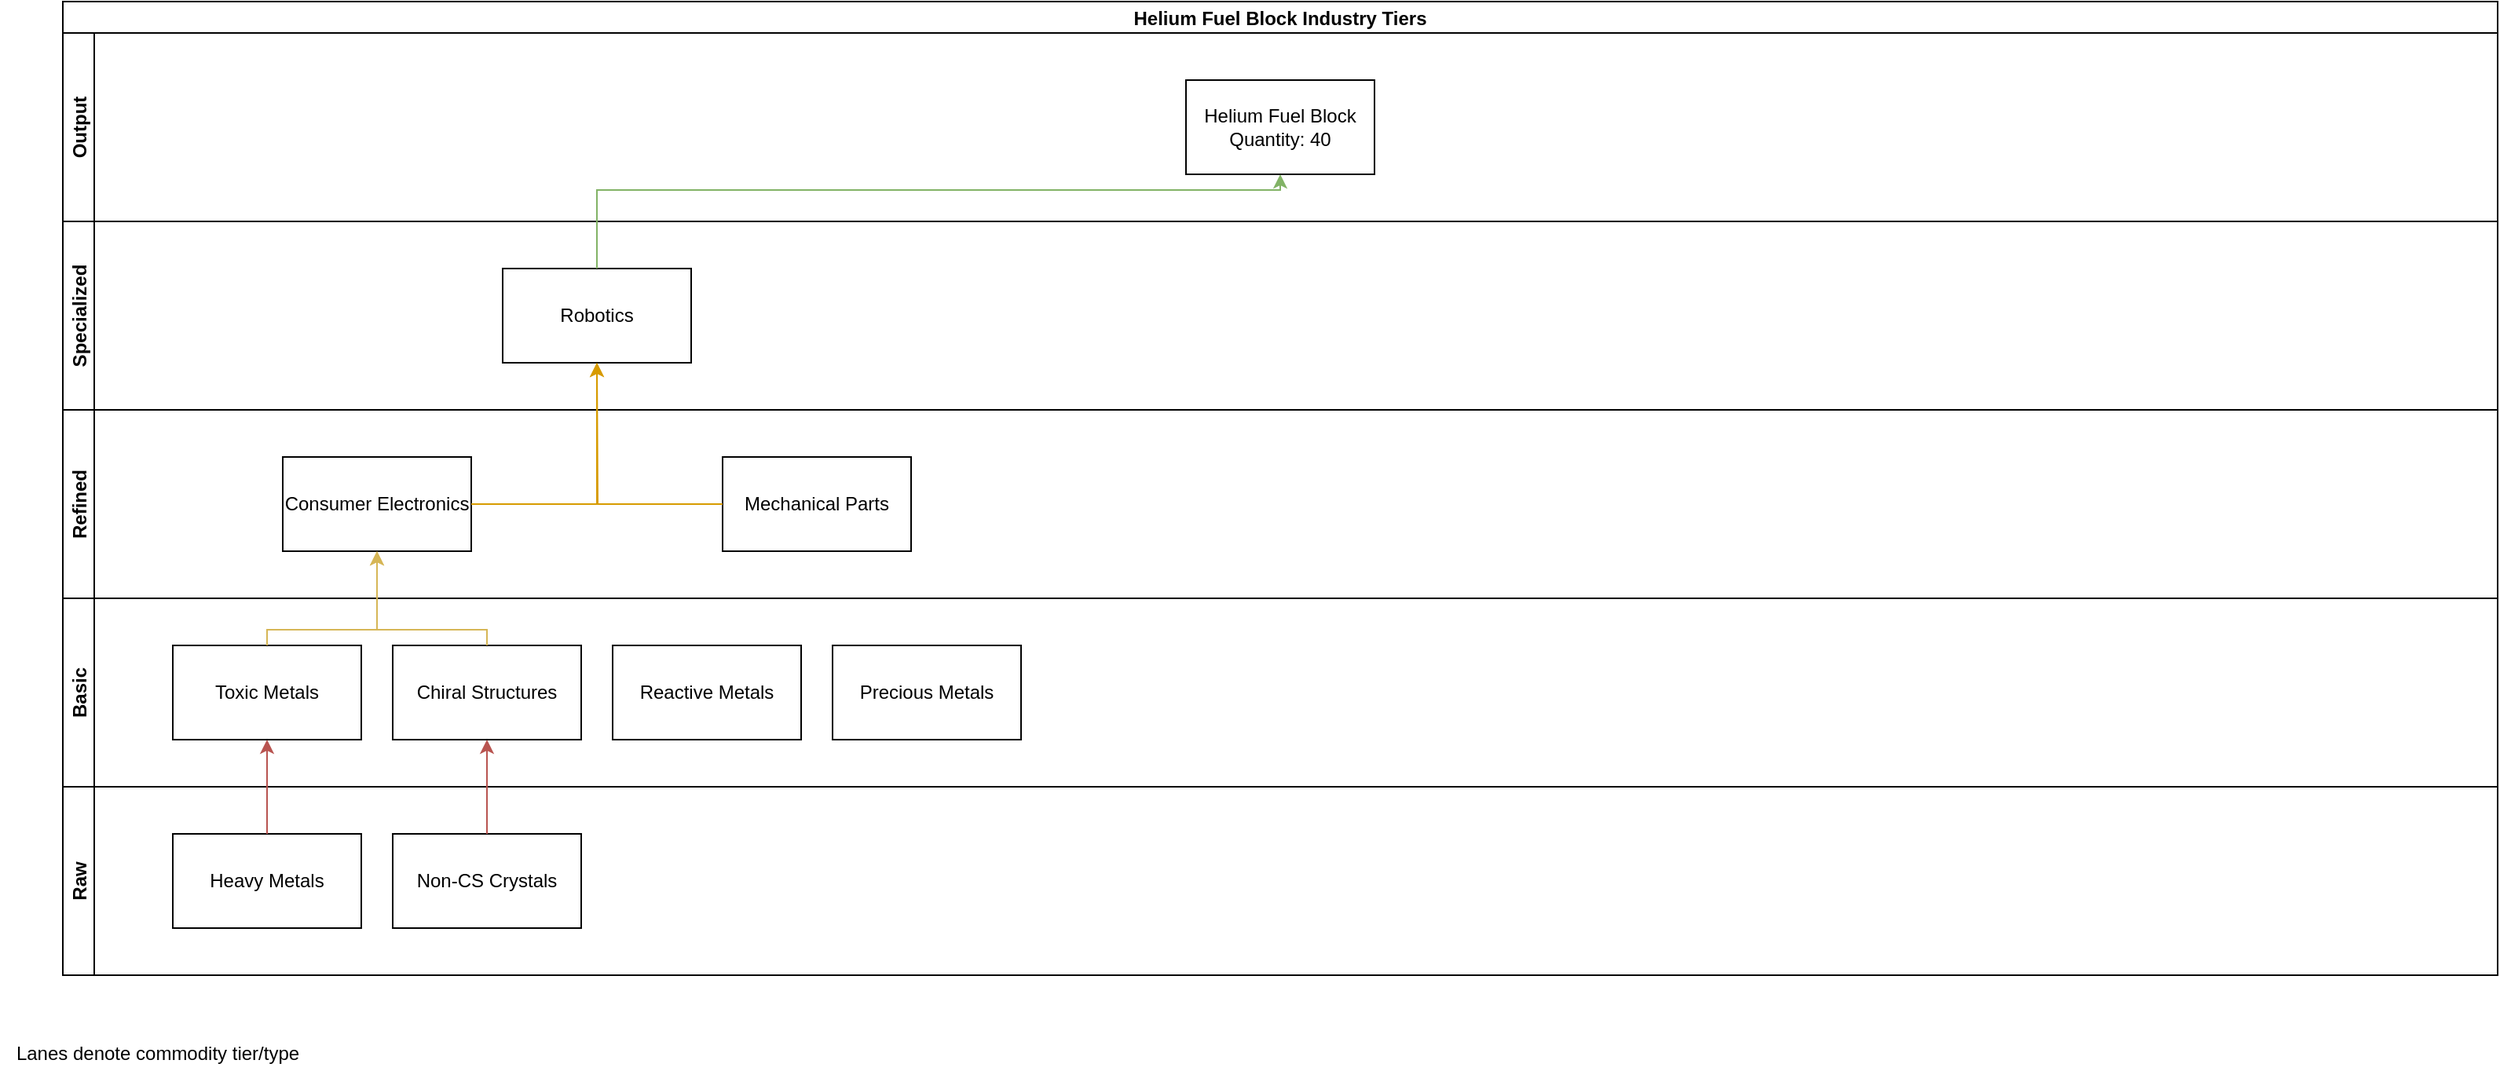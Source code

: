 <mxfile version="15.7.0" type="github">
  <diagram id="3TLoZ07AutrMq-KuwH9l" name="Helium Fuel Block">
    <mxGraphModel dx="946" dy="1969" grid="1" gridSize="10" guides="1" tooltips="1" connect="1" arrows="1" fold="1" page="1" pageScale="1" pageWidth="827" pageHeight="1169" math="0" shadow="0">
      <root>
        <mxCell id="0" />
        <mxCell id="1" parent="0" />
        <mxCell id="alUQvkPKiy3RBT4dOB0o-2" value="Helium Fuel Block Industry Tiers" style="swimlane;childLayout=stackLayout;resizeParent=1;resizeParentMax=0;horizontal=1;startSize=20;horizontalStack=0;" vertex="1" parent="1">
          <mxGeometry x="50" y="-10" width="1550" height="620" as="geometry" />
        </mxCell>
        <mxCell id="alUQvkPKiy3RBT4dOB0o-3" value="Output" style="swimlane;startSize=20;horizontal=0;" vertex="1" parent="alUQvkPKiy3RBT4dOB0o-2">
          <mxGeometry y="20" width="1550" height="120" as="geometry" />
        </mxCell>
        <mxCell id="alUQvkPKiy3RBT4dOB0o-14" value="Helium Fuel Block&lt;br&gt;Quantity: 40" style="rounded=0;whiteSpace=wrap;html=1;" vertex="1" parent="alUQvkPKiy3RBT4dOB0o-3">
          <mxGeometry x="715" y="30" width="120" height="60" as="geometry" />
        </mxCell>
        <mxCell id="alUQvkPKiy3RBT4dOB0o-4" value="Specialized" style="swimlane;startSize=20;horizontal=0;" vertex="1" parent="alUQvkPKiy3RBT4dOB0o-2">
          <mxGeometry y="140" width="1550" height="120" as="geometry" />
        </mxCell>
        <mxCell id="alUQvkPKiy3RBT4dOB0o-15" value="Robotics" style="rounded=0;whiteSpace=wrap;html=1;" vertex="1" parent="alUQvkPKiy3RBT4dOB0o-4">
          <mxGeometry x="280" y="30" width="120" height="60" as="geometry" />
        </mxCell>
        <mxCell id="alUQvkPKiy3RBT4dOB0o-5" value="Refined" style="swimlane;startSize=20;horizontal=0;" vertex="1" parent="alUQvkPKiy3RBT4dOB0o-2">
          <mxGeometry y="260" width="1550" height="120" as="geometry" />
        </mxCell>
        <mxCell id="alUQvkPKiy3RBT4dOB0o-26" value="Consumer Electronics" style="rounded=0;whiteSpace=wrap;html=1;" vertex="1" parent="alUQvkPKiy3RBT4dOB0o-5">
          <mxGeometry x="140" y="30" width="120" height="60" as="geometry" />
        </mxCell>
        <mxCell id="alUQvkPKiy3RBT4dOB0o-27" value="Mechanical Parts" style="rounded=0;whiteSpace=wrap;html=1;" vertex="1" parent="alUQvkPKiy3RBT4dOB0o-5">
          <mxGeometry x="420" y="30" width="120" height="60" as="geometry" />
        </mxCell>
        <mxCell id="alUQvkPKiy3RBT4dOB0o-12" value="Basic" style="swimlane;startSize=20;horizontal=0;" vertex="1" parent="alUQvkPKiy3RBT4dOB0o-2">
          <mxGeometry y="380" width="1550" height="120" as="geometry" />
        </mxCell>
        <mxCell id="alUQvkPKiy3RBT4dOB0o-28" value="Toxic Metals" style="rounded=0;whiteSpace=wrap;html=1;" vertex="1" parent="alUQvkPKiy3RBT4dOB0o-12">
          <mxGeometry x="70" y="30" width="120" height="60" as="geometry" />
        </mxCell>
        <mxCell id="alUQvkPKiy3RBT4dOB0o-29" value="Chiral Structures" style="rounded=0;whiteSpace=wrap;html=1;" vertex="1" parent="alUQvkPKiy3RBT4dOB0o-12">
          <mxGeometry x="210" y="30" width="120" height="60" as="geometry" />
        </mxCell>
        <mxCell id="alUQvkPKiy3RBT4dOB0o-30" value="Reactive Metals" style="rounded=0;whiteSpace=wrap;html=1;" vertex="1" parent="alUQvkPKiy3RBT4dOB0o-12">
          <mxGeometry x="350" y="30" width="120" height="60" as="geometry" />
        </mxCell>
        <mxCell id="alUQvkPKiy3RBT4dOB0o-31" value="Precious Metals" style="rounded=0;whiteSpace=wrap;html=1;" vertex="1" parent="alUQvkPKiy3RBT4dOB0o-12">
          <mxGeometry x="490" y="30" width="120" height="60" as="geometry" />
        </mxCell>
        <mxCell id="alUQvkPKiy3RBT4dOB0o-13" value="Raw" style="swimlane;startSize=20;horizontal=0;" vertex="1" parent="alUQvkPKiy3RBT4dOB0o-2">
          <mxGeometry y="500" width="1550" height="120" as="geometry" />
        </mxCell>
        <mxCell id="alUQvkPKiy3RBT4dOB0o-32" value="Heavy Metals" style="rounded=0;whiteSpace=wrap;html=1;" vertex="1" parent="alUQvkPKiy3RBT4dOB0o-13">
          <mxGeometry x="70" y="30" width="120" height="60" as="geometry" />
        </mxCell>
        <mxCell id="alUQvkPKiy3RBT4dOB0o-33" value="Non-CS Crystals" style="rounded=0;whiteSpace=wrap;html=1;" vertex="1" parent="alUQvkPKiy3RBT4dOB0o-13">
          <mxGeometry x="210" y="30" width="120" height="60" as="geometry" />
        </mxCell>
        <mxCell id="alUQvkPKiy3RBT4dOB0o-34" style="edgeStyle=orthogonalEdgeStyle;rounded=0;orthogonalLoop=1;jettySize=auto;html=1;entryX=0.5;entryY=1;entryDx=0;entryDy=0;fillColor=#f8cecc;strokeColor=#b85450;" edge="1" parent="alUQvkPKiy3RBT4dOB0o-2" source="alUQvkPKiy3RBT4dOB0o-32" target="alUQvkPKiy3RBT4dOB0o-28">
          <mxGeometry relative="1" as="geometry" />
        </mxCell>
        <mxCell id="alUQvkPKiy3RBT4dOB0o-35" style="edgeStyle=orthogonalEdgeStyle;rounded=0;orthogonalLoop=1;jettySize=auto;html=1;entryX=0.5;entryY=1;entryDx=0;entryDy=0;fillColor=#f8cecc;strokeColor=#b85450;" edge="1" parent="alUQvkPKiy3RBT4dOB0o-2" source="alUQvkPKiy3RBT4dOB0o-33" target="alUQvkPKiy3RBT4dOB0o-29">
          <mxGeometry relative="1" as="geometry" />
        </mxCell>
        <mxCell id="alUQvkPKiy3RBT4dOB0o-36" style="edgeStyle=orthogonalEdgeStyle;rounded=0;orthogonalLoop=1;jettySize=auto;html=1;entryX=0.5;entryY=1;entryDx=0;entryDy=0;fillColor=#fff2cc;strokeColor=#d6b656;" edge="1" parent="alUQvkPKiy3RBT4dOB0o-2" source="alUQvkPKiy3RBT4dOB0o-29" target="alUQvkPKiy3RBT4dOB0o-26">
          <mxGeometry relative="1" as="geometry">
            <Array as="points">
              <mxPoint x="270" y="400" />
              <mxPoint x="200" y="400" />
            </Array>
          </mxGeometry>
        </mxCell>
        <mxCell id="alUQvkPKiy3RBT4dOB0o-38" style="edgeStyle=orthogonalEdgeStyle;rounded=0;orthogonalLoop=1;jettySize=auto;html=1;entryX=0.5;entryY=1;entryDx=0;entryDy=0;fillColor=#ffe6cc;strokeColor=#d79b00;" edge="1" parent="alUQvkPKiy3RBT4dOB0o-2" source="alUQvkPKiy3RBT4dOB0o-26" target="alUQvkPKiy3RBT4dOB0o-15">
          <mxGeometry relative="1" as="geometry" />
        </mxCell>
        <mxCell id="alUQvkPKiy3RBT4dOB0o-40" style="edgeStyle=orthogonalEdgeStyle;rounded=0;orthogonalLoop=1;jettySize=auto;html=1;entryX=0.5;entryY=1;entryDx=0;entryDy=0;fillColor=#d5e8d4;strokeColor=#82b366;" edge="1" parent="alUQvkPKiy3RBT4dOB0o-2" source="alUQvkPKiy3RBT4dOB0o-15" target="alUQvkPKiy3RBT4dOB0o-14">
          <mxGeometry relative="1" as="geometry">
            <Array as="points">
              <mxPoint x="340" y="120" />
              <mxPoint x="775" y="120" />
            </Array>
          </mxGeometry>
        </mxCell>
        <mxCell id="alUQvkPKiy3RBT4dOB0o-6" value="Lanes denote commodity tier/type" style="text;html=1;align=center;verticalAlign=middle;resizable=0;points=[];autosize=1;strokeColor=none;fillColor=none;" vertex="1" parent="1">
          <mxGeometry x="10" y="650" width="200" height="20" as="geometry" />
        </mxCell>
        <mxCell id="alUQvkPKiy3RBT4dOB0o-37" style="edgeStyle=orthogonalEdgeStyle;rounded=0;orthogonalLoop=1;jettySize=auto;html=1;fillColor=#fff2cc;strokeColor=#d6b656;" edge="1" parent="1" source="alUQvkPKiy3RBT4dOB0o-28">
          <mxGeometry relative="1" as="geometry">
            <mxPoint x="250" y="340" as="targetPoint" />
            <Array as="points">
              <mxPoint x="180" y="390" />
              <mxPoint x="250" y="390" />
            </Array>
          </mxGeometry>
        </mxCell>
        <mxCell id="alUQvkPKiy3RBT4dOB0o-39" style="edgeStyle=orthogonalEdgeStyle;rounded=0;orthogonalLoop=1;jettySize=auto;html=1;fillColor=#ffe6cc;strokeColor=#d79b00;" edge="1" parent="1" source="alUQvkPKiy3RBT4dOB0o-27">
          <mxGeometry relative="1" as="geometry">
            <mxPoint x="390" y="220" as="targetPoint" />
          </mxGeometry>
        </mxCell>
      </root>
    </mxGraphModel>
  </diagram>
</mxfile>
